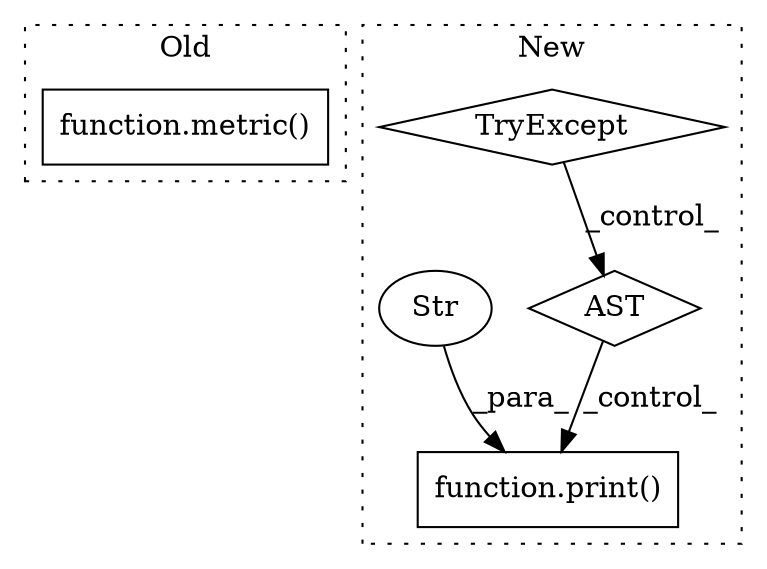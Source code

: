 digraph G {
subgraph cluster0 {
1 [label="function.metric()" a="75" s="1528,1574" l="7,1" shape="box"];
label = "Old";
style="dotted";
}
subgraph cluster1 {
2 [label="TryExcept" a="71" s="1885" l="17" shape="diamond"];
3 [label="AST" a="2" s="1999,0" l="7,0" shape="diamond"];
4 [label="function.print()" a="75" s="2034,2061" l="6,1" shape="box"];
5 [label="Str" a="66" s="2040" l="21" shape="ellipse"];
label = "New";
style="dotted";
}
2 -> 3 [label="_control_"];
3 -> 4 [label="_control_"];
5 -> 4 [label="_para_"];
}